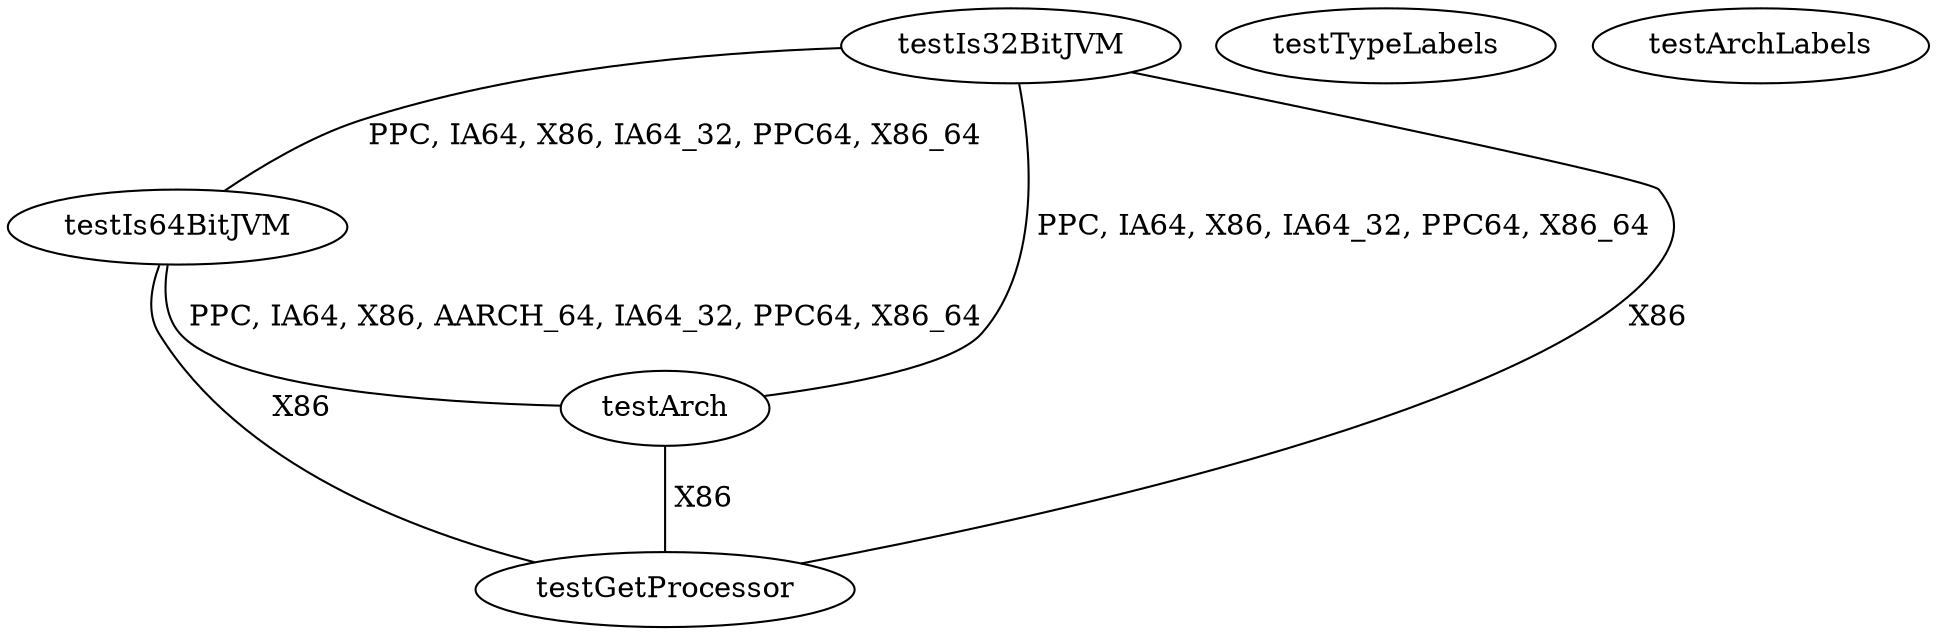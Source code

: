 digraph G {
testIs32BitJVM;
testIs64BitJVM;
testArch;
testTypeLabels;
testArchLabels;
testGetProcessor;
testIs32BitJVM -> testIs64BitJVM [label=" PPC, IA64, X86, IA64_32, PPC64, X86_64", dir=none];
testIs32BitJVM -> testArch [label=" PPC, IA64, X86, IA64_32, PPC64, X86_64", dir=none];
testIs32BitJVM -> testGetProcessor [label=" X86", dir=none];
testIs64BitJVM -> testArch [label=" PPC, IA64, X86, AARCH_64, IA64_32, PPC64, X86_64", dir=none];
testIs64BitJVM -> testGetProcessor [label=" X86", dir=none];
testArch -> testGetProcessor [label=" X86", dir=none];
}